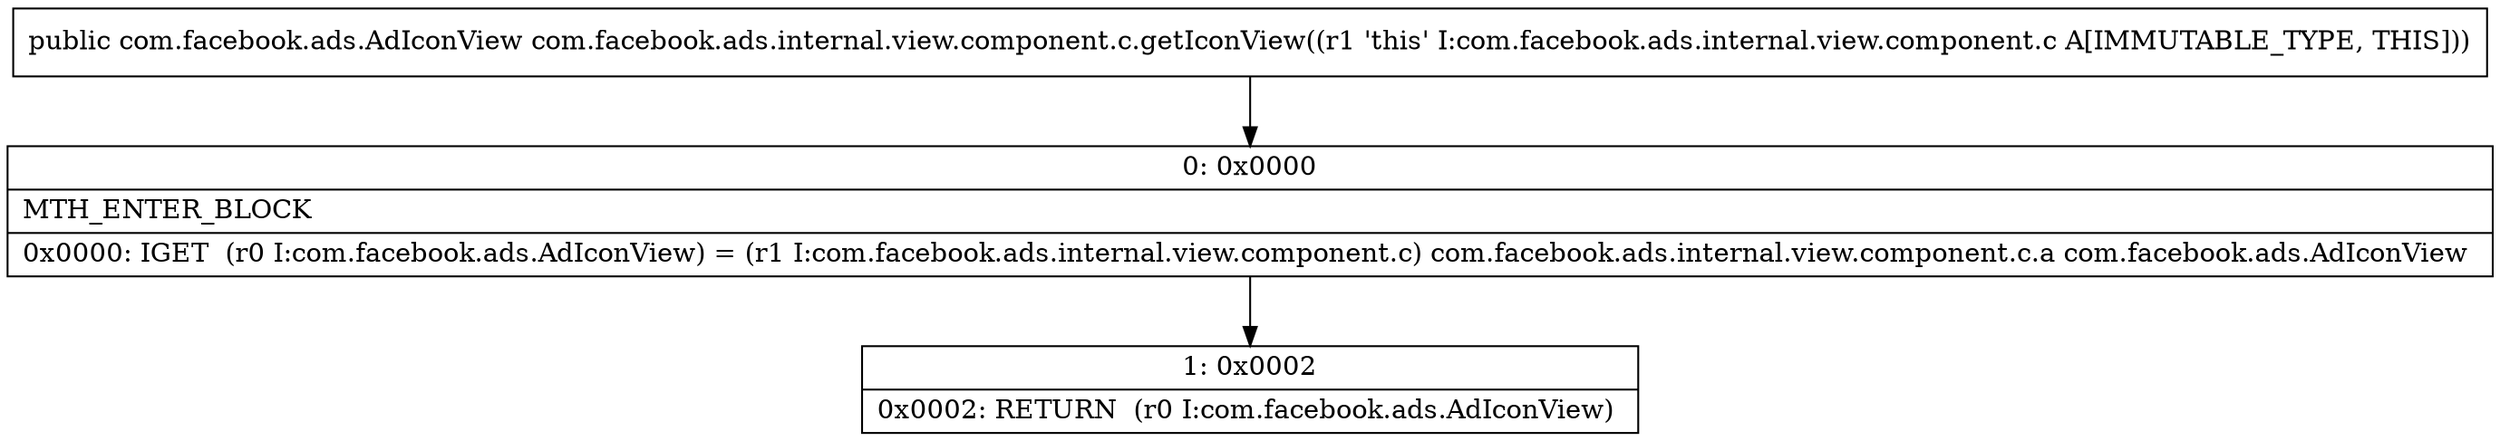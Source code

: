 digraph "CFG forcom.facebook.ads.internal.view.component.c.getIconView()Lcom\/facebook\/ads\/AdIconView;" {
Node_0 [shape=record,label="{0\:\ 0x0000|MTH_ENTER_BLOCK\l|0x0000: IGET  (r0 I:com.facebook.ads.AdIconView) = (r1 I:com.facebook.ads.internal.view.component.c) com.facebook.ads.internal.view.component.c.a com.facebook.ads.AdIconView \l}"];
Node_1 [shape=record,label="{1\:\ 0x0002|0x0002: RETURN  (r0 I:com.facebook.ads.AdIconView) \l}"];
MethodNode[shape=record,label="{public com.facebook.ads.AdIconView com.facebook.ads.internal.view.component.c.getIconView((r1 'this' I:com.facebook.ads.internal.view.component.c A[IMMUTABLE_TYPE, THIS])) }"];
MethodNode -> Node_0;
Node_0 -> Node_1;
}

